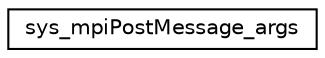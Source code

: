 digraph "Graphical Class Hierarchy"
{
 // LATEX_PDF_SIZE
  edge [fontname="Helvetica",fontsize="10",labelfontname="Helvetica",labelfontsize="10"];
  node [fontname="Helvetica",fontsize="10",shape=record];
  rankdir="LR";
  Node0 [label="sys_mpiPostMessage_args",height=0.2,width=0.4,color="black", fillcolor="white", style="filled",URL="$structsys__mpiPostMessage__args.html",tooltip=" "];
}
